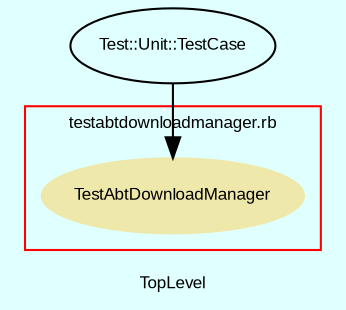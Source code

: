digraph TopLevel {
    compound = true
    bgcolor = lightcyan1
    fontname = Arial
    fontsize = 8
    label = "TopLevel"
    node [
        fontname = Arial,
        fontsize = 8,
        color = black
    ]

    subgraph cluster_11 {
        fontname = Arial
        color = red
        label = "testabtdownloadmanager.rb"
        TestAbtDownloadManager [
            fontcolor = black,
            URL = "classes/TestAbtDownloadManager.html",
            shape = ellipse,
            color = palegoldenrod,
            style = filled,
            label = "TestAbtDownloadManager"
        ]

    }

    Test__Unit__TestCase [
        URL = "classes/Test/Unit/TestCase.html",
        label = "Test::Unit::TestCase"
    ]

    Test__Unit__TestCase -> TestAbtDownloadManager [

    ]

}

